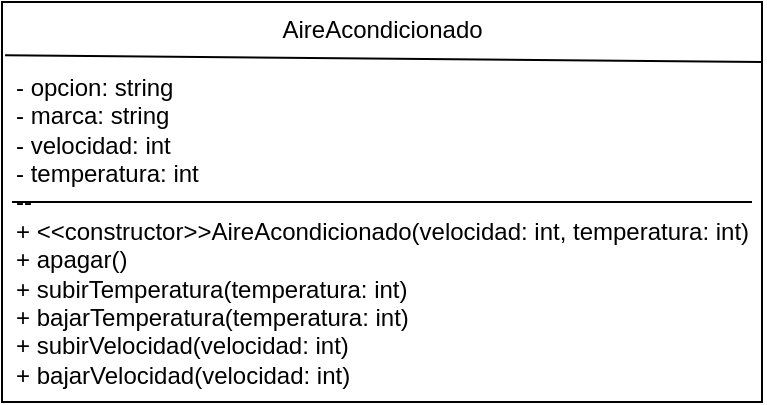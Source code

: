 <mxfile>
    <diagram id="mk_sEhH0-rT4Mkz3eChy" name="Página-1">
        <mxGraphModel dx="911" dy="573" grid="1" gridSize="10" guides="1" tooltips="1" connect="1" arrows="1" fold="1" page="1" pageScale="1" pageWidth="827" pageHeight="1169" math="0" shadow="0">
            <root>
                <mxCell id="0"/>
                <mxCell id="1" parent="0"/>
                <mxCell id="5" value="" style="rounded=0;whiteSpace=wrap;html=1;" parent="1" vertex="1">
                    <mxGeometry x="400" y="130" width="380" height="200" as="geometry"/>
                </mxCell>
                <mxCell id="2" value="&lt;div style=&quot;text-align: center&quot;&gt;&lt;span&gt;AireAcondicionado&lt;/span&gt;&lt;/div&gt;&lt;br&gt;- opcion: string&lt;br&gt;- marca: string&lt;br&gt;- velocidad: int&lt;br&gt;- temperatura: int&lt;br&gt;--&lt;br&gt;+ &amp;lt;&amp;lt;constructor&amp;gt;&amp;gt;AireAcondicionado(velocidad: int, temperatura: int)&lt;br&gt;+ apagar()&lt;br&gt;+ subirTemperatura(temperatura: int)&lt;br&gt;+ bajarTemperatura(temperatura: int)&lt;br&gt;+ subirVelocidad(velocidad: int)&lt;br&gt;+ bajarVelocidad(velocidad: int)" style="text;whiteSpace=wrap;html=1;" parent="1" vertex="1">
                    <mxGeometry x="405" y="130" width="370" height="200" as="geometry"/>
                </mxCell>
                <mxCell id="3" value="" style="endArrow=none;html=1;exitX=0;exitY=0.5;exitDx=0;exitDy=0;entryX=1;entryY=0.5;entryDx=0;entryDy=0;" parent="1" source="2" target="2" edge="1">
                    <mxGeometry width="50" height="50" relative="1" as="geometry">
                        <mxPoint x="260" y="250" as="sourcePoint"/>
                        <mxPoint x="310" y="200" as="targetPoint"/>
                    </mxGeometry>
                </mxCell>
                <mxCell id="4" value="" style="endArrow=none;html=1;exitX=0.004;exitY=0.133;exitDx=0;exitDy=0;exitPerimeter=0;" parent="1" source="5" edge="1">
                    <mxGeometry width="50" height="50" relative="1" as="geometry">
                        <mxPoint x="260" y="250" as="sourcePoint"/>
                        <mxPoint x="780" y="160" as="targetPoint"/>
                    </mxGeometry>
                </mxCell>
            </root>
        </mxGraphModel>
    </diagram>
</mxfile>